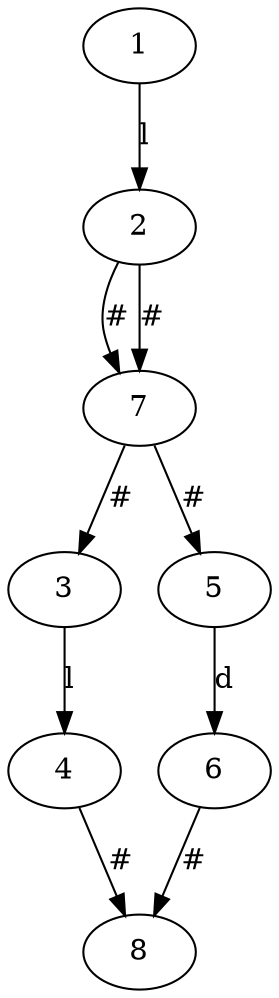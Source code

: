 digraph G {
	3 -> 4 [label=l]
	5 -> 6 [label=d]
	7 -> 3 [label="#"]
	7 -> 5 [label="#"]
	4 -> 8 [label="#"]
	6 -> 8 [label="#"]
	1 -> 2 [label=l]
	2 -> 7 [label="#"]
	2 -> 7 [label="#"]
}
